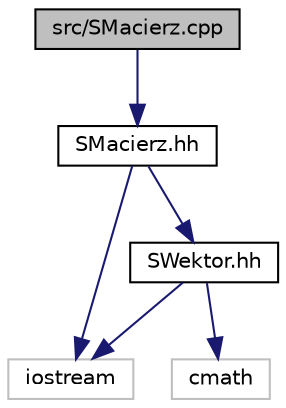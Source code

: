 digraph "src/SMacierz.cpp"
{
 // LATEX_PDF_SIZE
  edge [fontname="Helvetica",fontsize="10",labelfontname="Helvetica",labelfontsize="10"];
  node [fontname="Helvetica",fontsize="10",shape=record];
  Node1 [label="src/SMacierz.cpp",height=0.2,width=0.4,color="black", fillcolor="grey75", style="filled", fontcolor="black",tooltip=" "];
  Node1 -> Node2 [color="midnightblue",fontsize="10",style="solid",fontname="Helvetica"];
  Node2 [label="SMacierz.hh",height=0.2,width=0.4,color="black", fillcolor="white", style="filled",URL="$_s_macierz_8hh.html",tooltip=" "];
  Node2 -> Node3 [color="midnightblue",fontsize="10",style="solid",fontname="Helvetica"];
  Node3 [label="SWektor.hh",height=0.2,width=0.4,color="black", fillcolor="white", style="filled",URL="$_s_wektor_8hh.html",tooltip=" "];
  Node3 -> Node4 [color="midnightblue",fontsize="10",style="solid",fontname="Helvetica"];
  Node4 [label="iostream",height=0.2,width=0.4,color="grey75", fillcolor="white", style="filled",tooltip=" "];
  Node3 -> Node5 [color="midnightblue",fontsize="10",style="solid",fontname="Helvetica"];
  Node5 [label="cmath",height=0.2,width=0.4,color="grey75", fillcolor="white", style="filled",tooltip=" "];
  Node2 -> Node4 [color="midnightblue",fontsize="10",style="solid",fontname="Helvetica"];
}
